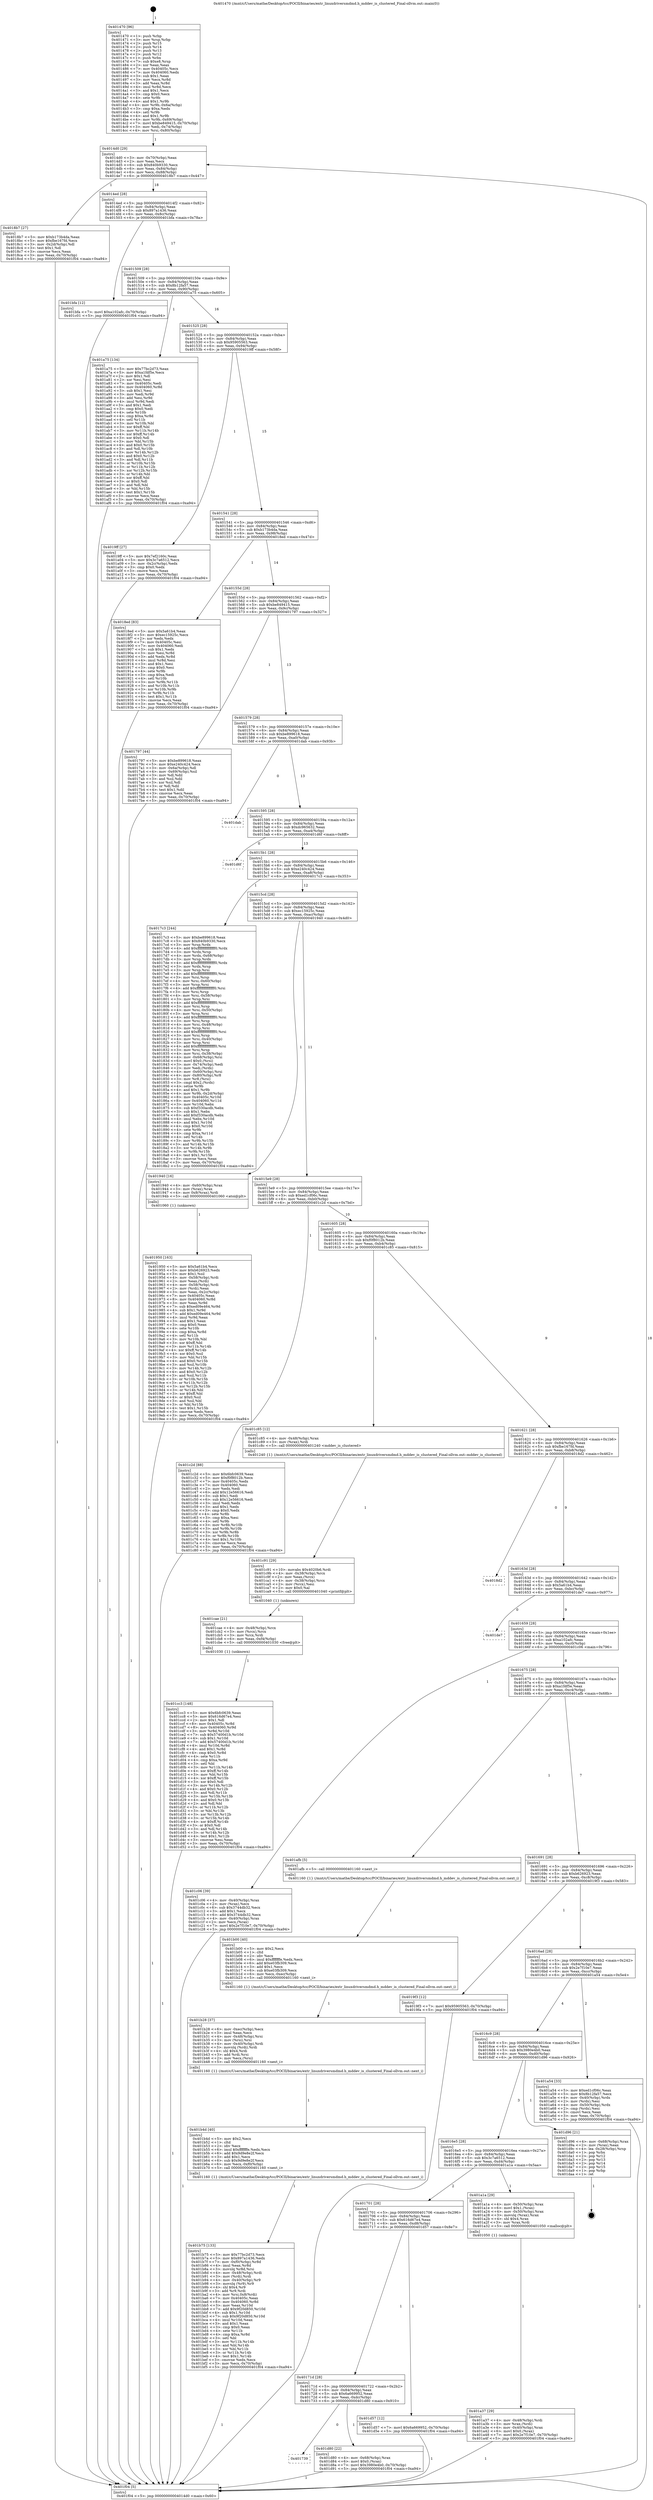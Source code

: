 digraph "0x401470" {
  label = "0x401470 (/mnt/c/Users/mathe/Desktop/tcc/POCII/binaries/extr_linuxdriversmdmd.h_mddev_is_clustered_Final-ollvm.out::main(0))"
  labelloc = "t"
  node[shape=record]

  Entry [label="",width=0.3,height=0.3,shape=circle,fillcolor=black,style=filled]
  "0x4014d0" [label="{
     0x4014d0 [29]\l
     | [instrs]\l
     &nbsp;&nbsp;0x4014d0 \<+3\>: mov -0x70(%rbp),%eax\l
     &nbsp;&nbsp;0x4014d3 \<+2\>: mov %eax,%ecx\l
     &nbsp;&nbsp;0x4014d5 \<+6\>: sub $0x840b9330,%ecx\l
     &nbsp;&nbsp;0x4014db \<+6\>: mov %eax,-0x84(%rbp)\l
     &nbsp;&nbsp;0x4014e1 \<+6\>: mov %ecx,-0x88(%rbp)\l
     &nbsp;&nbsp;0x4014e7 \<+6\>: je 00000000004018b7 \<main+0x447\>\l
  }"]
  "0x4018b7" [label="{
     0x4018b7 [27]\l
     | [instrs]\l
     &nbsp;&nbsp;0x4018b7 \<+5\>: mov $0xb173b4da,%eax\l
     &nbsp;&nbsp;0x4018bc \<+5\>: mov $0xfbe167fd,%ecx\l
     &nbsp;&nbsp;0x4018c1 \<+3\>: mov -0x2d(%rbp),%dl\l
     &nbsp;&nbsp;0x4018c4 \<+3\>: test $0x1,%dl\l
     &nbsp;&nbsp;0x4018c7 \<+3\>: cmovne %ecx,%eax\l
     &nbsp;&nbsp;0x4018ca \<+3\>: mov %eax,-0x70(%rbp)\l
     &nbsp;&nbsp;0x4018cd \<+5\>: jmp 0000000000401f04 \<main+0xa94\>\l
  }"]
  "0x4014ed" [label="{
     0x4014ed [28]\l
     | [instrs]\l
     &nbsp;&nbsp;0x4014ed \<+5\>: jmp 00000000004014f2 \<main+0x82\>\l
     &nbsp;&nbsp;0x4014f2 \<+6\>: mov -0x84(%rbp),%eax\l
     &nbsp;&nbsp;0x4014f8 \<+5\>: sub $0x897a1436,%eax\l
     &nbsp;&nbsp;0x4014fd \<+6\>: mov %eax,-0x8c(%rbp)\l
     &nbsp;&nbsp;0x401503 \<+6\>: je 0000000000401bfa \<main+0x78a\>\l
  }"]
  Exit [label="",width=0.3,height=0.3,shape=circle,fillcolor=black,style=filled,peripheries=2]
  "0x401bfa" [label="{
     0x401bfa [12]\l
     | [instrs]\l
     &nbsp;&nbsp;0x401bfa \<+7\>: movl $0xa102afc,-0x70(%rbp)\l
     &nbsp;&nbsp;0x401c01 \<+5\>: jmp 0000000000401f04 \<main+0xa94\>\l
  }"]
  "0x401509" [label="{
     0x401509 [28]\l
     | [instrs]\l
     &nbsp;&nbsp;0x401509 \<+5\>: jmp 000000000040150e \<main+0x9e\>\l
     &nbsp;&nbsp;0x40150e \<+6\>: mov -0x84(%rbp),%eax\l
     &nbsp;&nbsp;0x401514 \<+5\>: sub $0x8b12fa57,%eax\l
     &nbsp;&nbsp;0x401519 \<+6\>: mov %eax,-0x90(%rbp)\l
     &nbsp;&nbsp;0x40151f \<+6\>: je 0000000000401a75 \<main+0x605\>\l
  }"]
  "0x401739" [label="{
     0x401739\l
  }", style=dashed]
  "0x401a75" [label="{
     0x401a75 [134]\l
     | [instrs]\l
     &nbsp;&nbsp;0x401a75 \<+5\>: mov $0x77bc2d73,%eax\l
     &nbsp;&nbsp;0x401a7a \<+5\>: mov $0xa1fdf5e,%ecx\l
     &nbsp;&nbsp;0x401a7f \<+2\>: mov $0x1,%dl\l
     &nbsp;&nbsp;0x401a81 \<+2\>: xor %esi,%esi\l
     &nbsp;&nbsp;0x401a83 \<+7\>: mov 0x40405c,%edi\l
     &nbsp;&nbsp;0x401a8a \<+8\>: mov 0x404060,%r8d\l
     &nbsp;&nbsp;0x401a92 \<+3\>: sub $0x1,%esi\l
     &nbsp;&nbsp;0x401a95 \<+3\>: mov %edi,%r9d\l
     &nbsp;&nbsp;0x401a98 \<+3\>: add %esi,%r9d\l
     &nbsp;&nbsp;0x401a9b \<+4\>: imul %r9d,%edi\l
     &nbsp;&nbsp;0x401a9f \<+3\>: and $0x1,%edi\l
     &nbsp;&nbsp;0x401aa2 \<+3\>: cmp $0x0,%edi\l
     &nbsp;&nbsp;0x401aa5 \<+4\>: sete %r10b\l
     &nbsp;&nbsp;0x401aa9 \<+4\>: cmp $0xa,%r8d\l
     &nbsp;&nbsp;0x401aad \<+4\>: setl %r11b\l
     &nbsp;&nbsp;0x401ab1 \<+3\>: mov %r10b,%bl\l
     &nbsp;&nbsp;0x401ab4 \<+3\>: xor $0xff,%bl\l
     &nbsp;&nbsp;0x401ab7 \<+3\>: mov %r11b,%r14b\l
     &nbsp;&nbsp;0x401aba \<+4\>: xor $0xff,%r14b\l
     &nbsp;&nbsp;0x401abe \<+3\>: xor $0x0,%dl\l
     &nbsp;&nbsp;0x401ac1 \<+3\>: mov %bl,%r15b\l
     &nbsp;&nbsp;0x401ac4 \<+4\>: and $0x0,%r15b\l
     &nbsp;&nbsp;0x401ac8 \<+3\>: and %dl,%r10b\l
     &nbsp;&nbsp;0x401acb \<+3\>: mov %r14b,%r12b\l
     &nbsp;&nbsp;0x401ace \<+4\>: and $0x0,%r12b\l
     &nbsp;&nbsp;0x401ad2 \<+3\>: and %dl,%r11b\l
     &nbsp;&nbsp;0x401ad5 \<+3\>: or %r10b,%r15b\l
     &nbsp;&nbsp;0x401ad8 \<+3\>: or %r11b,%r12b\l
     &nbsp;&nbsp;0x401adb \<+3\>: xor %r12b,%r15b\l
     &nbsp;&nbsp;0x401ade \<+3\>: or %r14b,%bl\l
     &nbsp;&nbsp;0x401ae1 \<+3\>: xor $0xff,%bl\l
     &nbsp;&nbsp;0x401ae4 \<+3\>: or $0x0,%dl\l
     &nbsp;&nbsp;0x401ae7 \<+2\>: and %dl,%bl\l
     &nbsp;&nbsp;0x401ae9 \<+3\>: or %bl,%r15b\l
     &nbsp;&nbsp;0x401aec \<+4\>: test $0x1,%r15b\l
     &nbsp;&nbsp;0x401af0 \<+3\>: cmovne %ecx,%eax\l
     &nbsp;&nbsp;0x401af3 \<+3\>: mov %eax,-0x70(%rbp)\l
     &nbsp;&nbsp;0x401af6 \<+5\>: jmp 0000000000401f04 \<main+0xa94\>\l
  }"]
  "0x401525" [label="{
     0x401525 [28]\l
     | [instrs]\l
     &nbsp;&nbsp;0x401525 \<+5\>: jmp 000000000040152a \<main+0xba\>\l
     &nbsp;&nbsp;0x40152a \<+6\>: mov -0x84(%rbp),%eax\l
     &nbsp;&nbsp;0x401530 \<+5\>: sub $0x95905563,%eax\l
     &nbsp;&nbsp;0x401535 \<+6\>: mov %eax,-0x94(%rbp)\l
     &nbsp;&nbsp;0x40153b \<+6\>: je 00000000004019ff \<main+0x58f\>\l
  }"]
  "0x401d80" [label="{
     0x401d80 [22]\l
     | [instrs]\l
     &nbsp;&nbsp;0x401d80 \<+4\>: mov -0x68(%rbp),%rax\l
     &nbsp;&nbsp;0x401d84 \<+6\>: movl $0x0,(%rax)\l
     &nbsp;&nbsp;0x401d8a \<+7\>: movl $0x3980e4b0,-0x70(%rbp)\l
     &nbsp;&nbsp;0x401d91 \<+5\>: jmp 0000000000401f04 \<main+0xa94\>\l
  }"]
  "0x4019ff" [label="{
     0x4019ff [27]\l
     | [instrs]\l
     &nbsp;&nbsp;0x4019ff \<+5\>: mov $0x7ef2160c,%eax\l
     &nbsp;&nbsp;0x401a04 \<+5\>: mov $0x3c7a6512,%ecx\l
     &nbsp;&nbsp;0x401a09 \<+3\>: mov -0x2c(%rbp),%edx\l
     &nbsp;&nbsp;0x401a0c \<+3\>: cmp $0x0,%edx\l
     &nbsp;&nbsp;0x401a0f \<+3\>: cmove %ecx,%eax\l
     &nbsp;&nbsp;0x401a12 \<+3\>: mov %eax,-0x70(%rbp)\l
     &nbsp;&nbsp;0x401a15 \<+5\>: jmp 0000000000401f04 \<main+0xa94\>\l
  }"]
  "0x401541" [label="{
     0x401541 [28]\l
     | [instrs]\l
     &nbsp;&nbsp;0x401541 \<+5\>: jmp 0000000000401546 \<main+0xd6\>\l
     &nbsp;&nbsp;0x401546 \<+6\>: mov -0x84(%rbp),%eax\l
     &nbsp;&nbsp;0x40154c \<+5\>: sub $0xb173b4da,%eax\l
     &nbsp;&nbsp;0x401551 \<+6\>: mov %eax,-0x98(%rbp)\l
     &nbsp;&nbsp;0x401557 \<+6\>: je 00000000004018ed \<main+0x47d\>\l
  }"]
  "0x40171d" [label="{
     0x40171d [28]\l
     | [instrs]\l
     &nbsp;&nbsp;0x40171d \<+5\>: jmp 0000000000401722 \<main+0x2b2\>\l
     &nbsp;&nbsp;0x401722 \<+6\>: mov -0x84(%rbp),%eax\l
     &nbsp;&nbsp;0x401728 \<+5\>: sub $0x6a669952,%eax\l
     &nbsp;&nbsp;0x40172d \<+6\>: mov %eax,-0xdc(%rbp)\l
     &nbsp;&nbsp;0x401733 \<+6\>: je 0000000000401d80 \<main+0x910\>\l
  }"]
  "0x4018ed" [label="{
     0x4018ed [83]\l
     | [instrs]\l
     &nbsp;&nbsp;0x4018ed \<+5\>: mov $0x5a61b4,%eax\l
     &nbsp;&nbsp;0x4018f2 \<+5\>: mov $0xec15925c,%ecx\l
     &nbsp;&nbsp;0x4018f7 \<+2\>: xor %edx,%edx\l
     &nbsp;&nbsp;0x4018f9 \<+7\>: mov 0x40405c,%esi\l
     &nbsp;&nbsp;0x401900 \<+7\>: mov 0x404060,%edi\l
     &nbsp;&nbsp;0x401907 \<+3\>: sub $0x1,%edx\l
     &nbsp;&nbsp;0x40190a \<+3\>: mov %esi,%r8d\l
     &nbsp;&nbsp;0x40190d \<+3\>: add %edx,%r8d\l
     &nbsp;&nbsp;0x401910 \<+4\>: imul %r8d,%esi\l
     &nbsp;&nbsp;0x401914 \<+3\>: and $0x1,%esi\l
     &nbsp;&nbsp;0x401917 \<+3\>: cmp $0x0,%esi\l
     &nbsp;&nbsp;0x40191a \<+4\>: sete %r9b\l
     &nbsp;&nbsp;0x40191e \<+3\>: cmp $0xa,%edi\l
     &nbsp;&nbsp;0x401921 \<+4\>: setl %r10b\l
     &nbsp;&nbsp;0x401925 \<+3\>: mov %r9b,%r11b\l
     &nbsp;&nbsp;0x401928 \<+3\>: and %r10b,%r11b\l
     &nbsp;&nbsp;0x40192b \<+3\>: xor %r10b,%r9b\l
     &nbsp;&nbsp;0x40192e \<+3\>: or %r9b,%r11b\l
     &nbsp;&nbsp;0x401931 \<+4\>: test $0x1,%r11b\l
     &nbsp;&nbsp;0x401935 \<+3\>: cmovne %ecx,%eax\l
     &nbsp;&nbsp;0x401938 \<+3\>: mov %eax,-0x70(%rbp)\l
     &nbsp;&nbsp;0x40193b \<+5\>: jmp 0000000000401f04 \<main+0xa94\>\l
  }"]
  "0x40155d" [label="{
     0x40155d [28]\l
     | [instrs]\l
     &nbsp;&nbsp;0x40155d \<+5\>: jmp 0000000000401562 \<main+0xf2\>\l
     &nbsp;&nbsp;0x401562 \<+6\>: mov -0x84(%rbp),%eax\l
     &nbsp;&nbsp;0x401568 \<+5\>: sub $0xbe849415,%eax\l
     &nbsp;&nbsp;0x40156d \<+6\>: mov %eax,-0x9c(%rbp)\l
     &nbsp;&nbsp;0x401573 \<+6\>: je 0000000000401797 \<main+0x327\>\l
  }"]
  "0x401d57" [label="{
     0x401d57 [12]\l
     | [instrs]\l
     &nbsp;&nbsp;0x401d57 \<+7\>: movl $0x6a669952,-0x70(%rbp)\l
     &nbsp;&nbsp;0x401d5e \<+5\>: jmp 0000000000401f04 \<main+0xa94\>\l
  }"]
  "0x401797" [label="{
     0x401797 [44]\l
     | [instrs]\l
     &nbsp;&nbsp;0x401797 \<+5\>: mov $0xbe899618,%eax\l
     &nbsp;&nbsp;0x40179c \<+5\>: mov $0xe240c424,%ecx\l
     &nbsp;&nbsp;0x4017a1 \<+3\>: mov -0x6a(%rbp),%dl\l
     &nbsp;&nbsp;0x4017a4 \<+4\>: mov -0x69(%rbp),%sil\l
     &nbsp;&nbsp;0x4017a8 \<+3\>: mov %dl,%dil\l
     &nbsp;&nbsp;0x4017ab \<+3\>: and %sil,%dil\l
     &nbsp;&nbsp;0x4017ae \<+3\>: xor %sil,%dl\l
     &nbsp;&nbsp;0x4017b1 \<+3\>: or %dl,%dil\l
     &nbsp;&nbsp;0x4017b4 \<+4\>: test $0x1,%dil\l
     &nbsp;&nbsp;0x4017b8 \<+3\>: cmovne %ecx,%eax\l
     &nbsp;&nbsp;0x4017bb \<+3\>: mov %eax,-0x70(%rbp)\l
     &nbsp;&nbsp;0x4017be \<+5\>: jmp 0000000000401f04 \<main+0xa94\>\l
  }"]
  "0x401579" [label="{
     0x401579 [28]\l
     | [instrs]\l
     &nbsp;&nbsp;0x401579 \<+5\>: jmp 000000000040157e \<main+0x10e\>\l
     &nbsp;&nbsp;0x40157e \<+6\>: mov -0x84(%rbp),%eax\l
     &nbsp;&nbsp;0x401584 \<+5\>: sub $0xbe899618,%eax\l
     &nbsp;&nbsp;0x401589 \<+6\>: mov %eax,-0xa0(%rbp)\l
     &nbsp;&nbsp;0x40158f \<+6\>: je 0000000000401dab \<main+0x93b\>\l
  }"]
  "0x401f04" [label="{
     0x401f04 [5]\l
     | [instrs]\l
     &nbsp;&nbsp;0x401f04 \<+5\>: jmp 00000000004014d0 \<main+0x60\>\l
  }"]
  "0x401470" [label="{
     0x401470 [96]\l
     | [instrs]\l
     &nbsp;&nbsp;0x401470 \<+1\>: push %rbp\l
     &nbsp;&nbsp;0x401471 \<+3\>: mov %rsp,%rbp\l
     &nbsp;&nbsp;0x401474 \<+2\>: push %r15\l
     &nbsp;&nbsp;0x401476 \<+2\>: push %r14\l
     &nbsp;&nbsp;0x401478 \<+2\>: push %r13\l
     &nbsp;&nbsp;0x40147a \<+2\>: push %r12\l
     &nbsp;&nbsp;0x40147c \<+1\>: push %rbx\l
     &nbsp;&nbsp;0x40147d \<+7\>: sub $0xe8,%rsp\l
     &nbsp;&nbsp;0x401484 \<+2\>: xor %eax,%eax\l
     &nbsp;&nbsp;0x401486 \<+7\>: mov 0x40405c,%ecx\l
     &nbsp;&nbsp;0x40148d \<+7\>: mov 0x404060,%edx\l
     &nbsp;&nbsp;0x401494 \<+3\>: sub $0x1,%eax\l
     &nbsp;&nbsp;0x401497 \<+3\>: mov %ecx,%r8d\l
     &nbsp;&nbsp;0x40149a \<+3\>: add %eax,%r8d\l
     &nbsp;&nbsp;0x40149d \<+4\>: imul %r8d,%ecx\l
     &nbsp;&nbsp;0x4014a1 \<+3\>: and $0x1,%ecx\l
     &nbsp;&nbsp;0x4014a4 \<+3\>: cmp $0x0,%ecx\l
     &nbsp;&nbsp;0x4014a7 \<+4\>: sete %r9b\l
     &nbsp;&nbsp;0x4014ab \<+4\>: and $0x1,%r9b\l
     &nbsp;&nbsp;0x4014af \<+4\>: mov %r9b,-0x6a(%rbp)\l
     &nbsp;&nbsp;0x4014b3 \<+3\>: cmp $0xa,%edx\l
     &nbsp;&nbsp;0x4014b6 \<+4\>: setl %r9b\l
     &nbsp;&nbsp;0x4014ba \<+4\>: and $0x1,%r9b\l
     &nbsp;&nbsp;0x4014be \<+4\>: mov %r9b,-0x69(%rbp)\l
     &nbsp;&nbsp;0x4014c2 \<+7\>: movl $0xbe849415,-0x70(%rbp)\l
     &nbsp;&nbsp;0x4014c9 \<+3\>: mov %edi,-0x74(%rbp)\l
     &nbsp;&nbsp;0x4014cc \<+4\>: mov %rsi,-0x80(%rbp)\l
  }"]
  "0x401cc3" [label="{
     0x401cc3 [148]\l
     | [instrs]\l
     &nbsp;&nbsp;0x401cc3 \<+5\>: mov $0x6bfc0639,%eax\l
     &nbsp;&nbsp;0x401cc8 \<+5\>: mov $0x616d67e4,%esi\l
     &nbsp;&nbsp;0x401ccd \<+2\>: mov $0x1,%dl\l
     &nbsp;&nbsp;0x401ccf \<+8\>: mov 0x40405c,%r8d\l
     &nbsp;&nbsp;0x401cd7 \<+8\>: mov 0x404060,%r9d\l
     &nbsp;&nbsp;0x401cdf \<+3\>: mov %r8d,%r10d\l
     &nbsp;&nbsp;0x401ce2 \<+7\>: sub $0x57400d1b,%r10d\l
     &nbsp;&nbsp;0x401ce9 \<+4\>: sub $0x1,%r10d\l
     &nbsp;&nbsp;0x401ced \<+7\>: add $0x57400d1b,%r10d\l
     &nbsp;&nbsp;0x401cf4 \<+4\>: imul %r10d,%r8d\l
     &nbsp;&nbsp;0x401cf8 \<+4\>: and $0x1,%r8d\l
     &nbsp;&nbsp;0x401cfc \<+4\>: cmp $0x0,%r8d\l
     &nbsp;&nbsp;0x401d00 \<+4\>: sete %r11b\l
     &nbsp;&nbsp;0x401d04 \<+4\>: cmp $0xa,%r9d\l
     &nbsp;&nbsp;0x401d08 \<+3\>: setl %bl\l
     &nbsp;&nbsp;0x401d0b \<+3\>: mov %r11b,%r14b\l
     &nbsp;&nbsp;0x401d0e \<+4\>: xor $0xff,%r14b\l
     &nbsp;&nbsp;0x401d12 \<+3\>: mov %bl,%r15b\l
     &nbsp;&nbsp;0x401d15 \<+4\>: xor $0xff,%r15b\l
     &nbsp;&nbsp;0x401d19 \<+3\>: xor $0x0,%dl\l
     &nbsp;&nbsp;0x401d1c \<+3\>: mov %r14b,%r12b\l
     &nbsp;&nbsp;0x401d1f \<+4\>: and $0x0,%r12b\l
     &nbsp;&nbsp;0x401d23 \<+3\>: and %dl,%r11b\l
     &nbsp;&nbsp;0x401d26 \<+3\>: mov %r15b,%r13b\l
     &nbsp;&nbsp;0x401d29 \<+4\>: and $0x0,%r13b\l
     &nbsp;&nbsp;0x401d2d \<+2\>: and %dl,%bl\l
     &nbsp;&nbsp;0x401d2f \<+3\>: or %r11b,%r12b\l
     &nbsp;&nbsp;0x401d32 \<+3\>: or %bl,%r13b\l
     &nbsp;&nbsp;0x401d35 \<+3\>: xor %r13b,%r12b\l
     &nbsp;&nbsp;0x401d38 \<+3\>: or %r15b,%r14b\l
     &nbsp;&nbsp;0x401d3b \<+4\>: xor $0xff,%r14b\l
     &nbsp;&nbsp;0x401d3f \<+3\>: or $0x0,%dl\l
     &nbsp;&nbsp;0x401d42 \<+3\>: and %dl,%r14b\l
     &nbsp;&nbsp;0x401d45 \<+3\>: or %r14b,%r12b\l
     &nbsp;&nbsp;0x401d48 \<+4\>: test $0x1,%r12b\l
     &nbsp;&nbsp;0x401d4c \<+3\>: cmovne %esi,%eax\l
     &nbsp;&nbsp;0x401d4f \<+3\>: mov %eax,-0x70(%rbp)\l
     &nbsp;&nbsp;0x401d52 \<+5\>: jmp 0000000000401f04 \<main+0xa94\>\l
  }"]
  "0x401dab" [label="{
     0x401dab\l
  }", style=dashed]
  "0x401595" [label="{
     0x401595 [28]\l
     | [instrs]\l
     &nbsp;&nbsp;0x401595 \<+5\>: jmp 000000000040159a \<main+0x12a\>\l
     &nbsp;&nbsp;0x40159a \<+6\>: mov -0x84(%rbp),%eax\l
     &nbsp;&nbsp;0x4015a0 \<+5\>: sub $0xdc965632,%eax\l
     &nbsp;&nbsp;0x4015a5 \<+6\>: mov %eax,-0xa4(%rbp)\l
     &nbsp;&nbsp;0x4015ab \<+6\>: je 0000000000401d6f \<main+0x8ff\>\l
  }"]
  "0x401cae" [label="{
     0x401cae [21]\l
     | [instrs]\l
     &nbsp;&nbsp;0x401cae \<+4\>: mov -0x48(%rbp),%rcx\l
     &nbsp;&nbsp;0x401cb2 \<+3\>: mov (%rcx),%rcx\l
     &nbsp;&nbsp;0x401cb5 \<+3\>: mov %rcx,%rdi\l
     &nbsp;&nbsp;0x401cb8 \<+6\>: mov %eax,-0xf4(%rbp)\l
     &nbsp;&nbsp;0x401cbe \<+5\>: call 0000000000401030 \<free@plt\>\l
     | [calls]\l
     &nbsp;&nbsp;0x401030 \{1\} (unknown)\l
  }"]
  "0x401d6f" [label="{
     0x401d6f\l
  }", style=dashed]
  "0x4015b1" [label="{
     0x4015b1 [28]\l
     | [instrs]\l
     &nbsp;&nbsp;0x4015b1 \<+5\>: jmp 00000000004015b6 \<main+0x146\>\l
     &nbsp;&nbsp;0x4015b6 \<+6\>: mov -0x84(%rbp),%eax\l
     &nbsp;&nbsp;0x4015bc \<+5\>: sub $0xe240c424,%eax\l
     &nbsp;&nbsp;0x4015c1 \<+6\>: mov %eax,-0xa8(%rbp)\l
     &nbsp;&nbsp;0x4015c7 \<+6\>: je 00000000004017c3 \<main+0x353\>\l
  }"]
  "0x401c91" [label="{
     0x401c91 [29]\l
     | [instrs]\l
     &nbsp;&nbsp;0x401c91 \<+10\>: movabs $0x4020b6,%rdi\l
     &nbsp;&nbsp;0x401c9b \<+4\>: mov -0x38(%rbp),%rcx\l
     &nbsp;&nbsp;0x401c9f \<+2\>: mov %eax,(%rcx)\l
     &nbsp;&nbsp;0x401ca1 \<+4\>: mov -0x38(%rbp),%rcx\l
     &nbsp;&nbsp;0x401ca5 \<+2\>: mov (%rcx),%esi\l
     &nbsp;&nbsp;0x401ca7 \<+2\>: mov $0x0,%al\l
     &nbsp;&nbsp;0x401ca9 \<+5\>: call 0000000000401040 \<printf@plt\>\l
     | [calls]\l
     &nbsp;&nbsp;0x401040 \{1\} (unknown)\l
  }"]
  "0x4017c3" [label="{
     0x4017c3 [244]\l
     | [instrs]\l
     &nbsp;&nbsp;0x4017c3 \<+5\>: mov $0xbe899618,%eax\l
     &nbsp;&nbsp;0x4017c8 \<+5\>: mov $0x840b9330,%ecx\l
     &nbsp;&nbsp;0x4017cd \<+3\>: mov %rsp,%rdx\l
     &nbsp;&nbsp;0x4017d0 \<+4\>: add $0xfffffffffffffff0,%rdx\l
     &nbsp;&nbsp;0x4017d4 \<+3\>: mov %rdx,%rsp\l
     &nbsp;&nbsp;0x4017d7 \<+4\>: mov %rdx,-0x68(%rbp)\l
     &nbsp;&nbsp;0x4017db \<+3\>: mov %rsp,%rdx\l
     &nbsp;&nbsp;0x4017de \<+4\>: add $0xfffffffffffffff0,%rdx\l
     &nbsp;&nbsp;0x4017e2 \<+3\>: mov %rdx,%rsp\l
     &nbsp;&nbsp;0x4017e5 \<+3\>: mov %rsp,%rsi\l
     &nbsp;&nbsp;0x4017e8 \<+4\>: add $0xfffffffffffffff0,%rsi\l
     &nbsp;&nbsp;0x4017ec \<+3\>: mov %rsi,%rsp\l
     &nbsp;&nbsp;0x4017ef \<+4\>: mov %rsi,-0x60(%rbp)\l
     &nbsp;&nbsp;0x4017f3 \<+3\>: mov %rsp,%rsi\l
     &nbsp;&nbsp;0x4017f6 \<+4\>: add $0xfffffffffffffff0,%rsi\l
     &nbsp;&nbsp;0x4017fa \<+3\>: mov %rsi,%rsp\l
     &nbsp;&nbsp;0x4017fd \<+4\>: mov %rsi,-0x58(%rbp)\l
     &nbsp;&nbsp;0x401801 \<+3\>: mov %rsp,%rsi\l
     &nbsp;&nbsp;0x401804 \<+4\>: add $0xfffffffffffffff0,%rsi\l
     &nbsp;&nbsp;0x401808 \<+3\>: mov %rsi,%rsp\l
     &nbsp;&nbsp;0x40180b \<+4\>: mov %rsi,-0x50(%rbp)\l
     &nbsp;&nbsp;0x40180f \<+3\>: mov %rsp,%rsi\l
     &nbsp;&nbsp;0x401812 \<+4\>: add $0xfffffffffffffff0,%rsi\l
     &nbsp;&nbsp;0x401816 \<+3\>: mov %rsi,%rsp\l
     &nbsp;&nbsp;0x401819 \<+4\>: mov %rsi,-0x48(%rbp)\l
     &nbsp;&nbsp;0x40181d \<+3\>: mov %rsp,%rsi\l
     &nbsp;&nbsp;0x401820 \<+4\>: add $0xfffffffffffffff0,%rsi\l
     &nbsp;&nbsp;0x401824 \<+3\>: mov %rsi,%rsp\l
     &nbsp;&nbsp;0x401827 \<+4\>: mov %rsi,-0x40(%rbp)\l
     &nbsp;&nbsp;0x40182b \<+3\>: mov %rsp,%rsi\l
     &nbsp;&nbsp;0x40182e \<+4\>: add $0xfffffffffffffff0,%rsi\l
     &nbsp;&nbsp;0x401832 \<+3\>: mov %rsi,%rsp\l
     &nbsp;&nbsp;0x401835 \<+4\>: mov %rsi,-0x38(%rbp)\l
     &nbsp;&nbsp;0x401839 \<+4\>: mov -0x68(%rbp),%rsi\l
     &nbsp;&nbsp;0x40183d \<+6\>: movl $0x0,(%rsi)\l
     &nbsp;&nbsp;0x401843 \<+3\>: mov -0x74(%rbp),%edi\l
     &nbsp;&nbsp;0x401846 \<+2\>: mov %edi,(%rdx)\l
     &nbsp;&nbsp;0x401848 \<+4\>: mov -0x60(%rbp),%rsi\l
     &nbsp;&nbsp;0x40184c \<+4\>: mov -0x80(%rbp),%r8\l
     &nbsp;&nbsp;0x401850 \<+3\>: mov %r8,(%rsi)\l
     &nbsp;&nbsp;0x401853 \<+3\>: cmpl $0x2,(%rdx)\l
     &nbsp;&nbsp;0x401856 \<+4\>: setne %r9b\l
     &nbsp;&nbsp;0x40185a \<+4\>: and $0x1,%r9b\l
     &nbsp;&nbsp;0x40185e \<+4\>: mov %r9b,-0x2d(%rbp)\l
     &nbsp;&nbsp;0x401862 \<+8\>: mov 0x40405c,%r10d\l
     &nbsp;&nbsp;0x40186a \<+8\>: mov 0x404060,%r11d\l
     &nbsp;&nbsp;0x401872 \<+3\>: mov %r10d,%ebx\l
     &nbsp;&nbsp;0x401875 \<+6\>: sub $0xf330acdb,%ebx\l
     &nbsp;&nbsp;0x40187b \<+3\>: sub $0x1,%ebx\l
     &nbsp;&nbsp;0x40187e \<+6\>: add $0xf330acdb,%ebx\l
     &nbsp;&nbsp;0x401884 \<+4\>: imul %ebx,%r10d\l
     &nbsp;&nbsp;0x401888 \<+4\>: and $0x1,%r10d\l
     &nbsp;&nbsp;0x40188c \<+4\>: cmp $0x0,%r10d\l
     &nbsp;&nbsp;0x401890 \<+4\>: sete %r9b\l
     &nbsp;&nbsp;0x401894 \<+4\>: cmp $0xa,%r11d\l
     &nbsp;&nbsp;0x401898 \<+4\>: setl %r14b\l
     &nbsp;&nbsp;0x40189c \<+3\>: mov %r9b,%r15b\l
     &nbsp;&nbsp;0x40189f \<+3\>: and %r14b,%r15b\l
     &nbsp;&nbsp;0x4018a2 \<+3\>: xor %r14b,%r9b\l
     &nbsp;&nbsp;0x4018a5 \<+3\>: or %r9b,%r15b\l
     &nbsp;&nbsp;0x4018a8 \<+4\>: test $0x1,%r15b\l
     &nbsp;&nbsp;0x4018ac \<+3\>: cmovne %ecx,%eax\l
     &nbsp;&nbsp;0x4018af \<+3\>: mov %eax,-0x70(%rbp)\l
     &nbsp;&nbsp;0x4018b2 \<+5\>: jmp 0000000000401f04 \<main+0xa94\>\l
  }"]
  "0x4015cd" [label="{
     0x4015cd [28]\l
     | [instrs]\l
     &nbsp;&nbsp;0x4015cd \<+5\>: jmp 00000000004015d2 \<main+0x162\>\l
     &nbsp;&nbsp;0x4015d2 \<+6\>: mov -0x84(%rbp),%eax\l
     &nbsp;&nbsp;0x4015d8 \<+5\>: sub $0xec15925c,%eax\l
     &nbsp;&nbsp;0x4015dd \<+6\>: mov %eax,-0xac(%rbp)\l
     &nbsp;&nbsp;0x4015e3 \<+6\>: je 0000000000401940 \<main+0x4d0\>\l
  }"]
  "0x401b75" [label="{
     0x401b75 [133]\l
     | [instrs]\l
     &nbsp;&nbsp;0x401b75 \<+5\>: mov $0x77bc2d73,%ecx\l
     &nbsp;&nbsp;0x401b7a \<+5\>: mov $0x897a1436,%edx\l
     &nbsp;&nbsp;0x401b7f \<+7\>: mov -0xf0(%rbp),%r8d\l
     &nbsp;&nbsp;0x401b86 \<+4\>: imul %eax,%r8d\l
     &nbsp;&nbsp;0x401b8a \<+3\>: movslq %r8d,%rsi\l
     &nbsp;&nbsp;0x401b8d \<+4\>: mov -0x48(%rbp),%rdi\l
     &nbsp;&nbsp;0x401b91 \<+3\>: mov (%rdi),%rdi\l
     &nbsp;&nbsp;0x401b94 \<+4\>: mov -0x40(%rbp),%r9\l
     &nbsp;&nbsp;0x401b98 \<+3\>: movslq (%r9),%r9\l
     &nbsp;&nbsp;0x401b9b \<+4\>: shl $0x4,%r9\l
     &nbsp;&nbsp;0x401b9f \<+3\>: add %r9,%rdi\l
     &nbsp;&nbsp;0x401ba2 \<+4\>: mov %rsi,0x8(%rdi)\l
     &nbsp;&nbsp;0x401ba6 \<+7\>: mov 0x40405c,%eax\l
     &nbsp;&nbsp;0x401bad \<+8\>: mov 0x404060,%r8d\l
     &nbsp;&nbsp;0x401bb5 \<+3\>: mov %eax,%r10d\l
     &nbsp;&nbsp;0x401bb8 \<+7\>: add $0x9f20d850,%r10d\l
     &nbsp;&nbsp;0x401bbf \<+4\>: sub $0x1,%r10d\l
     &nbsp;&nbsp;0x401bc3 \<+7\>: sub $0x9f20d850,%r10d\l
     &nbsp;&nbsp;0x401bca \<+4\>: imul %r10d,%eax\l
     &nbsp;&nbsp;0x401bce \<+3\>: and $0x1,%eax\l
     &nbsp;&nbsp;0x401bd1 \<+3\>: cmp $0x0,%eax\l
     &nbsp;&nbsp;0x401bd4 \<+4\>: sete %r11b\l
     &nbsp;&nbsp;0x401bd8 \<+4\>: cmp $0xa,%r8d\l
     &nbsp;&nbsp;0x401bdc \<+3\>: setl %bl\l
     &nbsp;&nbsp;0x401bdf \<+3\>: mov %r11b,%r14b\l
     &nbsp;&nbsp;0x401be2 \<+3\>: and %bl,%r14b\l
     &nbsp;&nbsp;0x401be5 \<+3\>: xor %bl,%r11b\l
     &nbsp;&nbsp;0x401be8 \<+3\>: or %r11b,%r14b\l
     &nbsp;&nbsp;0x401beb \<+4\>: test $0x1,%r14b\l
     &nbsp;&nbsp;0x401bef \<+3\>: cmovne %edx,%ecx\l
     &nbsp;&nbsp;0x401bf2 \<+3\>: mov %ecx,-0x70(%rbp)\l
     &nbsp;&nbsp;0x401bf5 \<+5\>: jmp 0000000000401f04 \<main+0xa94\>\l
  }"]
  "0x401b4d" [label="{
     0x401b4d [40]\l
     | [instrs]\l
     &nbsp;&nbsp;0x401b4d \<+5\>: mov $0x2,%ecx\l
     &nbsp;&nbsp;0x401b52 \<+1\>: cltd\l
     &nbsp;&nbsp;0x401b53 \<+2\>: idiv %ecx\l
     &nbsp;&nbsp;0x401b55 \<+6\>: imul $0xfffffffe,%edx,%ecx\l
     &nbsp;&nbsp;0x401b5b \<+6\>: add $0x9d9e8e2f,%ecx\l
     &nbsp;&nbsp;0x401b61 \<+3\>: add $0x1,%ecx\l
     &nbsp;&nbsp;0x401b64 \<+6\>: sub $0x9d9e8e2f,%ecx\l
     &nbsp;&nbsp;0x401b6a \<+6\>: mov %ecx,-0xf0(%rbp)\l
     &nbsp;&nbsp;0x401b70 \<+5\>: call 0000000000401160 \<next_i\>\l
     | [calls]\l
     &nbsp;&nbsp;0x401160 \{1\} (/mnt/c/Users/mathe/Desktop/tcc/POCII/binaries/extr_linuxdriversmdmd.h_mddev_is_clustered_Final-ollvm.out::next_i)\l
  }"]
  "0x401940" [label="{
     0x401940 [16]\l
     | [instrs]\l
     &nbsp;&nbsp;0x401940 \<+4\>: mov -0x60(%rbp),%rax\l
     &nbsp;&nbsp;0x401944 \<+3\>: mov (%rax),%rax\l
     &nbsp;&nbsp;0x401947 \<+4\>: mov 0x8(%rax),%rdi\l
     &nbsp;&nbsp;0x40194b \<+5\>: call 0000000000401060 \<atoi@plt\>\l
     | [calls]\l
     &nbsp;&nbsp;0x401060 \{1\} (unknown)\l
  }"]
  "0x4015e9" [label="{
     0x4015e9 [28]\l
     | [instrs]\l
     &nbsp;&nbsp;0x4015e9 \<+5\>: jmp 00000000004015ee \<main+0x17e\>\l
     &nbsp;&nbsp;0x4015ee \<+6\>: mov -0x84(%rbp),%eax\l
     &nbsp;&nbsp;0x4015f4 \<+5\>: sub $0xed1cf06c,%eax\l
     &nbsp;&nbsp;0x4015f9 \<+6\>: mov %eax,-0xb0(%rbp)\l
     &nbsp;&nbsp;0x4015ff \<+6\>: je 0000000000401c2d \<main+0x7bd\>\l
  }"]
  "0x401950" [label="{
     0x401950 [163]\l
     | [instrs]\l
     &nbsp;&nbsp;0x401950 \<+5\>: mov $0x5a61b4,%ecx\l
     &nbsp;&nbsp;0x401955 \<+5\>: mov $0xb626923,%edx\l
     &nbsp;&nbsp;0x40195a \<+3\>: mov $0x1,%sil\l
     &nbsp;&nbsp;0x40195d \<+4\>: mov -0x58(%rbp),%rdi\l
     &nbsp;&nbsp;0x401961 \<+2\>: mov %eax,(%rdi)\l
     &nbsp;&nbsp;0x401963 \<+4\>: mov -0x58(%rbp),%rdi\l
     &nbsp;&nbsp;0x401967 \<+2\>: mov (%rdi),%eax\l
     &nbsp;&nbsp;0x401969 \<+3\>: mov %eax,-0x2c(%rbp)\l
     &nbsp;&nbsp;0x40196c \<+7\>: mov 0x40405c,%eax\l
     &nbsp;&nbsp;0x401973 \<+8\>: mov 0x404060,%r8d\l
     &nbsp;&nbsp;0x40197b \<+3\>: mov %eax,%r9d\l
     &nbsp;&nbsp;0x40197e \<+7\>: sub $0xed09e464,%r9d\l
     &nbsp;&nbsp;0x401985 \<+4\>: sub $0x1,%r9d\l
     &nbsp;&nbsp;0x401989 \<+7\>: add $0xed09e464,%r9d\l
     &nbsp;&nbsp;0x401990 \<+4\>: imul %r9d,%eax\l
     &nbsp;&nbsp;0x401994 \<+3\>: and $0x1,%eax\l
     &nbsp;&nbsp;0x401997 \<+3\>: cmp $0x0,%eax\l
     &nbsp;&nbsp;0x40199a \<+4\>: sete %r10b\l
     &nbsp;&nbsp;0x40199e \<+4\>: cmp $0xa,%r8d\l
     &nbsp;&nbsp;0x4019a2 \<+4\>: setl %r11b\l
     &nbsp;&nbsp;0x4019a6 \<+3\>: mov %r10b,%bl\l
     &nbsp;&nbsp;0x4019a9 \<+3\>: xor $0xff,%bl\l
     &nbsp;&nbsp;0x4019ac \<+3\>: mov %r11b,%r14b\l
     &nbsp;&nbsp;0x4019af \<+4\>: xor $0xff,%r14b\l
     &nbsp;&nbsp;0x4019b3 \<+4\>: xor $0x0,%sil\l
     &nbsp;&nbsp;0x4019b7 \<+3\>: mov %bl,%r15b\l
     &nbsp;&nbsp;0x4019ba \<+4\>: and $0x0,%r15b\l
     &nbsp;&nbsp;0x4019be \<+3\>: and %sil,%r10b\l
     &nbsp;&nbsp;0x4019c1 \<+3\>: mov %r14b,%r12b\l
     &nbsp;&nbsp;0x4019c4 \<+4\>: and $0x0,%r12b\l
     &nbsp;&nbsp;0x4019c8 \<+3\>: and %sil,%r11b\l
     &nbsp;&nbsp;0x4019cb \<+3\>: or %r10b,%r15b\l
     &nbsp;&nbsp;0x4019ce \<+3\>: or %r11b,%r12b\l
     &nbsp;&nbsp;0x4019d1 \<+3\>: xor %r12b,%r15b\l
     &nbsp;&nbsp;0x4019d4 \<+3\>: or %r14b,%bl\l
     &nbsp;&nbsp;0x4019d7 \<+3\>: xor $0xff,%bl\l
     &nbsp;&nbsp;0x4019da \<+4\>: or $0x0,%sil\l
     &nbsp;&nbsp;0x4019de \<+3\>: and %sil,%bl\l
     &nbsp;&nbsp;0x4019e1 \<+3\>: or %bl,%r15b\l
     &nbsp;&nbsp;0x4019e4 \<+4\>: test $0x1,%r15b\l
     &nbsp;&nbsp;0x4019e8 \<+3\>: cmovne %edx,%ecx\l
     &nbsp;&nbsp;0x4019eb \<+3\>: mov %ecx,-0x70(%rbp)\l
     &nbsp;&nbsp;0x4019ee \<+5\>: jmp 0000000000401f04 \<main+0xa94\>\l
  }"]
  "0x401b28" [label="{
     0x401b28 [37]\l
     | [instrs]\l
     &nbsp;&nbsp;0x401b28 \<+6\>: mov -0xec(%rbp),%ecx\l
     &nbsp;&nbsp;0x401b2e \<+3\>: imul %eax,%ecx\l
     &nbsp;&nbsp;0x401b31 \<+4\>: mov -0x48(%rbp),%rsi\l
     &nbsp;&nbsp;0x401b35 \<+3\>: mov (%rsi),%rsi\l
     &nbsp;&nbsp;0x401b38 \<+4\>: mov -0x40(%rbp),%rdi\l
     &nbsp;&nbsp;0x401b3c \<+3\>: movslq (%rdi),%rdi\l
     &nbsp;&nbsp;0x401b3f \<+4\>: shl $0x4,%rdi\l
     &nbsp;&nbsp;0x401b43 \<+3\>: add %rdi,%rsi\l
     &nbsp;&nbsp;0x401b46 \<+2\>: mov %ecx,(%rsi)\l
     &nbsp;&nbsp;0x401b48 \<+5\>: call 0000000000401160 \<next_i\>\l
     | [calls]\l
     &nbsp;&nbsp;0x401160 \{1\} (/mnt/c/Users/mathe/Desktop/tcc/POCII/binaries/extr_linuxdriversmdmd.h_mddev_is_clustered_Final-ollvm.out::next_i)\l
  }"]
  "0x401c2d" [label="{
     0x401c2d [88]\l
     | [instrs]\l
     &nbsp;&nbsp;0x401c2d \<+5\>: mov $0x6bfc0639,%eax\l
     &nbsp;&nbsp;0x401c32 \<+5\>: mov $0xf0f8012b,%ecx\l
     &nbsp;&nbsp;0x401c37 \<+7\>: mov 0x40405c,%edx\l
     &nbsp;&nbsp;0x401c3e \<+7\>: mov 0x404060,%esi\l
     &nbsp;&nbsp;0x401c45 \<+2\>: mov %edx,%edi\l
     &nbsp;&nbsp;0x401c47 \<+6\>: add $0x12e56616,%edi\l
     &nbsp;&nbsp;0x401c4d \<+3\>: sub $0x1,%edi\l
     &nbsp;&nbsp;0x401c50 \<+6\>: sub $0x12e56616,%edi\l
     &nbsp;&nbsp;0x401c56 \<+3\>: imul %edi,%edx\l
     &nbsp;&nbsp;0x401c59 \<+3\>: and $0x1,%edx\l
     &nbsp;&nbsp;0x401c5c \<+3\>: cmp $0x0,%edx\l
     &nbsp;&nbsp;0x401c5f \<+4\>: sete %r8b\l
     &nbsp;&nbsp;0x401c63 \<+3\>: cmp $0xa,%esi\l
     &nbsp;&nbsp;0x401c66 \<+4\>: setl %r9b\l
     &nbsp;&nbsp;0x401c6a \<+3\>: mov %r8b,%r10b\l
     &nbsp;&nbsp;0x401c6d \<+3\>: and %r9b,%r10b\l
     &nbsp;&nbsp;0x401c70 \<+3\>: xor %r9b,%r8b\l
     &nbsp;&nbsp;0x401c73 \<+3\>: or %r8b,%r10b\l
     &nbsp;&nbsp;0x401c76 \<+4\>: test $0x1,%r10b\l
     &nbsp;&nbsp;0x401c7a \<+3\>: cmovne %ecx,%eax\l
     &nbsp;&nbsp;0x401c7d \<+3\>: mov %eax,-0x70(%rbp)\l
     &nbsp;&nbsp;0x401c80 \<+5\>: jmp 0000000000401f04 \<main+0xa94\>\l
  }"]
  "0x401605" [label="{
     0x401605 [28]\l
     | [instrs]\l
     &nbsp;&nbsp;0x401605 \<+5\>: jmp 000000000040160a \<main+0x19a\>\l
     &nbsp;&nbsp;0x40160a \<+6\>: mov -0x84(%rbp),%eax\l
     &nbsp;&nbsp;0x401610 \<+5\>: sub $0xf0f8012b,%eax\l
     &nbsp;&nbsp;0x401615 \<+6\>: mov %eax,-0xb4(%rbp)\l
     &nbsp;&nbsp;0x40161b \<+6\>: je 0000000000401c85 \<main+0x815\>\l
  }"]
  "0x401b00" [label="{
     0x401b00 [40]\l
     | [instrs]\l
     &nbsp;&nbsp;0x401b00 \<+5\>: mov $0x2,%ecx\l
     &nbsp;&nbsp;0x401b05 \<+1\>: cltd\l
     &nbsp;&nbsp;0x401b06 \<+2\>: idiv %ecx\l
     &nbsp;&nbsp;0x401b08 \<+6\>: imul $0xfffffffe,%edx,%ecx\l
     &nbsp;&nbsp;0x401b0e \<+6\>: add $0xe03fb309,%ecx\l
     &nbsp;&nbsp;0x401b14 \<+3\>: add $0x1,%ecx\l
     &nbsp;&nbsp;0x401b17 \<+6\>: sub $0xe03fb309,%ecx\l
     &nbsp;&nbsp;0x401b1d \<+6\>: mov %ecx,-0xec(%rbp)\l
     &nbsp;&nbsp;0x401b23 \<+5\>: call 0000000000401160 \<next_i\>\l
     | [calls]\l
     &nbsp;&nbsp;0x401160 \{1\} (/mnt/c/Users/mathe/Desktop/tcc/POCII/binaries/extr_linuxdriversmdmd.h_mddev_is_clustered_Final-ollvm.out::next_i)\l
  }"]
  "0x401c85" [label="{
     0x401c85 [12]\l
     | [instrs]\l
     &nbsp;&nbsp;0x401c85 \<+4\>: mov -0x48(%rbp),%rax\l
     &nbsp;&nbsp;0x401c89 \<+3\>: mov (%rax),%rdi\l
     &nbsp;&nbsp;0x401c8c \<+5\>: call 0000000000401240 \<mddev_is_clustered\>\l
     | [calls]\l
     &nbsp;&nbsp;0x401240 \{1\} (/mnt/c/Users/mathe/Desktop/tcc/POCII/binaries/extr_linuxdriversmdmd.h_mddev_is_clustered_Final-ollvm.out::mddev_is_clustered)\l
  }"]
  "0x401621" [label="{
     0x401621 [28]\l
     | [instrs]\l
     &nbsp;&nbsp;0x401621 \<+5\>: jmp 0000000000401626 \<main+0x1b6\>\l
     &nbsp;&nbsp;0x401626 \<+6\>: mov -0x84(%rbp),%eax\l
     &nbsp;&nbsp;0x40162c \<+5\>: sub $0xfbe167fd,%eax\l
     &nbsp;&nbsp;0x401631 \<+6\>: mov %eax,-0xb8(%rbp)\l
     &nbsp;&nbsp;0x401637 \<+6\>: je 00000000004018d2 \<main+0x462\>\l
  }"]
  "0x401a37" [label="{
     0x401a37 [29]\l
     | [instrs]\l
     &nbsp;&nbsp;0x401a37 \<+4\>: mov -0x48(%rbp),%rdi\l
     &nbsp;&nbsp;0x401a3b \<+3\>: mov %rax,(%rdi)\l
     &nbsp;&nbsp;0x401a3e \<+4\>: mov -0x40(%rbp),%rax\l
     &nbsp;&nbsp;0x401a42 \<+6\>: movl $0x0,(%rax)\l
     &nbsp;&nbsp;0x401a48 \<+7\>: movl $0x2e7f10e7,-0x70(%rbp)\l
     &nbsp;&nbsp;0x401a4f \<+5\>: jmp 0000000000401f04 \<main+0xa94\>\l
  }"]
  "0x4018d2" [label="{
     0x4018d2\l
  }", style=dashed]
  "0x40163d" [label="{
     0x40163d [28]\l
     | [instrs]\l
     &nbsp;&nbsp;0x40163d \<+5\>: jmp 0000000000401642 \<main+0x1d2\>\l
     &nbsp;&nbsp;0x401642 \<+6\>: mov -0x84(%rbp),%eax\l
     &nbsp;&nbsp;0x401648 \<+5\>: sub $0x5a61b4,%eax\l
     &nbsp;&nbsp;0x40164d \<+6\>: mov %eax,-0xbc(%rbp)\l
     &nbsp;&nbsp;0x401653 \<+6\>: je 0000000000401de7 \<main+0x977\>\l
  }"]
  "0x401701" [label="{
     0x401701 [28]\l
     | [instrs]\l
     &nbsp;&nbsp;0x401701 \<+5\>: jmp 0000000000401706 \<main+0x296\>\l
     &nbsp;&nbsp;0x401706 \<+6\>: mov -0x84(%rbp),%eax\l
     &nbsp;&nbsp;0x40170c \<+5\>: sub $0x616d67e4,%eax\l
     &nbsp;&nbsp;0x401711 \<+6\>: mov %eax,-0xd8(%rbp)\l
     &nbsp;&nbsp;0x401717 \<+6\>: je 0000000000401d57 \<main+0x8e7\>\l
  }"]
  "0x401de7" [label="{
     0x401de7\l
  }", style=dashed]
  "0x401659" [label="{
     0x401659 [28]\l
     | [instrs]\l
     &nbsp;&nbsp;0x401659 \<+5\>: jmp 000000000040165e \<main+0x1ee\>\l
     &nbsp;&nbsp;0x40165e \<+6\>: mov -0x84(%rbp),%eax\l
     &nbsp;&nbsp;0x401664 \<+5\>: sub $0xa102afc,%eax\l
     &nbsp;&nbsp;0x401669 \<+6\>: mov %eax,-0xc0(%rbp)\l
     &nbsp;&nbsp;0x40166f \<+6\>: je 0000000000401c06 \<main+0x796\>\l
  }"]
  "0x401a1a" [label="{
     0x401a1a [29]\l
     | [instrs]\l
     &nbsp;&nbsp;0x401a1a \<+4\>: mov -0x50(%rbp),%rax\l
     &nbsp;&nbsp;0x401a1e \<+6\>: movl $0x1,(%rax)\l
     &nbsp;&nbsp;0x401a24 \<+4\>: mov -0x50(%rbp),%rax\l
     &nbsp;&nbsp;0x401a28 \<+3\>: movslq (%rax),%rax\l
     &nbsp;&nbsp;0x401a2b \<+4\>: shl $0x4,%rax\l
     &nbsp;&nbsp;0x401a2f \<+3\>: mov %rax,%rdi\l
     &nbsp;&nbsp;0x401a32 \<+5\>: call 0000000000401050 \<malloc@plt\>\l
     | [calls]\l
     &nbsp;&nbsp;0x401050 \{1\} (unknown)\l
  }"]
  "0x401c06" [label="{
     0x401c06 [39]\l
     | [instrs]\l
     &nbsp;&nbsp;0x401c06 \<+4\>: mov -0x40(%rbp),%rax\l
     &nbsp;&nbsp;0x401c0a \<+2\>: mov (%rax),%ecx\l
     &nbsp;&nbsp;0x401c0c \<+6\>: sub $0x3744db32,%ecx\l
     &nbsp;&nbsp;0x401c12 \<+3\>: add $0x1,%ecx\l
     &nbsp;&nbsp;0x401c15 \<+6\>: add $0x3744db32,%ecx\l
     &nbsp;&nbsp;0x401c1b \<+4\>: mov -0x40(%rbp),%rax\l
     &nbsp;&nbsp;0x401c1f \<+2\>: mov %ecx,(%rax)\l
     &nbsp;&nbsp;0x401c21 \<+7\>: movl $0x2e7f10e7,-0x70(%rbp)\l
     &nbsp;&nbsp;0x401c28 \<+5\>: jmp 0000000000401f04 \<main+0xa94\>\l
  }"]
  "0x401675" [label="{
     0x401675 [28]\l
     | [instrs]\l
     &nbsp;&nbsp;0x401675 \<+5\>: jmp 000000000040167a \<main+0x20a\>\l
     &nbsp;&nbsp;0x40167a \<+6\>: mov -0x84(%rbp),%eax\l
     &nbsp;&nbsp;0x401680 \<+5\>: sub $0xa1fdf5e,%eax\l
     &nbsp;&nbsp;0x401685 \<+6\>: mov %eax,-0xc4(%rbp)\l
     &nbsp;&nbsp;0x40168b \<+6\>: je 0000000000401afb \<main+0x68b\>\l
  }"]
  "0x4016e5" [label="{
     0x4016e5 [28]\l
     | [instrs]\l
     &nbsp;&nbsp;0x4016e5 \<+5\>: jmp 00000000004016ea \<main+0x27a\>\l
     &nbsp;&nbsp;0x4016ea \<+6\>: mov -0x84(%rbp),%eax\l
     &nbsp;&nbsp;0x4016f0 \<+5\>: sub $0x3c7a6512,%eax\l
     &nbsp;&nbsp;0x4016f5 \<+6\>: mov %eax,-0xd4(%rbp)\l
     &nbsp;&nbsp;0x4016fb \<+6\>: je 0000000000401a1a \<main+0x5aa\>\l
  }"]
  "0x401afb" [label="{
     0x401afb [5]\l
     | [instrs]\l
     &nbsp;&nbsp;0x401afb \<+5\>: call 0000000000401160 \<next_i\>\l
     | [calls]\l
     &nbsp;&nbsp;0x401160 \{1\} (/mnt/c/Users/mathe/Desktop/tcc/POCII/binaries/extr_linuxdriversmdmd.h_mddev_is_clustered_Final-ollvm.out::next_i)\l
  }"]
  "0x401691" [label="{
     0x401691 [28]\l
     | [instrs]\l
     &nbsp;&nbsp;0x401691 \<+5\>: jmp 0000000000401696 \<main+0x226\>\l
     &nbsp;&nbsp;0x401696 \<+6\>: mov -0x84(%rbp),%eax\l
     &nbsp;&nbsp;0x40169c \<+5\>: sub $0xb626923,%eax\l
     &nbsp;&nbsp;0x4016a1 \<+6\>: mov %eax,-0xc8(%rbp)\l
     &nbsp;&nbsp;0x4016a7 \<+6\>: je 00000000004019f3 \<main+0x583\>\l
  }"]
  "0x401d96" [label="{
     0x401d96 [21]\l
     | [instrs]\l
     &nbsp;&nbsp;0x401d96 \<+4\>: mov -0x68(%rbp),%rax\l
     &nbsp;&nbsp;0x401d9a \<+2\>: mov (%rax),%eax\l
     &nbsp;&nbsp;0x401d9c \<+4\>: lea -0x28(%rbp),%rsp\l
     &nbsp;&nbsp;0x401da0 \<+1\>: pop %rbx\l
     &nbsp;&nbsp;0x401da1 \<+2\>: pop %r12\l
     &nbsp;&nbsp;0x401da3 \<+2\>: pop %r13\l
     &nbsp;&nbsp;0x401da5 \<+2\>: pop %r14\l
     &nbsp;&nbsp;0x401da7 \<+2\>: pop %r15\l
     &nbsp;&nbsp;0x401da9 \<+1\>: pop %rbp\l
     &nbsp;&nbsp;0x401daa \<+1\>: ret\l
  }"]
  "0x4019f3" [label="{
     0x4019f3 [12]\l
     | [instrs]\l
     &nbsp;&nbsp;0x4019f3 \<+7\>: movl $0x95905563,-0x70(%rbp)\l
     &nbsp;&nbsp;0x4019fa \<+5\>: jmp 0000000000401f04 \<main+0xa94\>\l
  }"]
  "0x4016ad" [label="{
     0x4016ad [28]\l
     | [instrs]\l
     &nbsp;&nbsp;0x4016ad \<+5\>: jmp 00000000004016b2 \<main+0x242\>\l
     &nbsp;&nbsp;0x4016b2 \<+6\>: mov -0x84(%rbp),%eax\l
     &nbsp;&nbsp;0x4016b8 \<+5\>: sub $0x2e7f10e7,%eax\l
     &nbsp;&nbsp;0x4016bd \<+6\>: mov %eax,-0xcc(%rbp)\l
     &nbsp;&nbsp;0x4016c3 \<+6\>: je 0000000000401a54 \<main+0x5e4\>\l
  }"]
  "0x4016c9" [label="{
     0x4016c9 [28]\l
     | [instrs]\l
     &nbsp;&nbsp;0x4016c9 \<+5\>: jmp 00000000004016ce \<main+0x25e\>\l
     &nbsp;&nbsp;0x4016ce \<+6\>: mov -0x84(%rbp),%eax\l
     &nbsp;&nbsp;0x4016d4 \<+5\>: sub $0x3980e4b0,%eax\l
     &nbsp;&nbsp;0x4016d9 \<+6\>: mov %eax,-0xd0(%rbp)\l
     &nbsp;&nbsp;0x4016df \<+6\>: je 0000000000401d96 \<main+0x926\>\l
  }"]
  "0x401a54" [label="{
     0x401a54 [33]\l
     | [instrs]\l
     &nbsp;&nbsp;0x401a54 \<+5\>: mov $0xed1cf06c,%eax\l
     &nbsp;&nbsp;0x401a59 \<+5\>: mov $0x8b12fa57,%ecx\l
     &nbsp;&nbsp;0x401a5e \<+4\>: mov -0x40(%rbp),%rdx\l
     &nbsp;&nbsp;0x401a62 \<+2\>: mov (%rdx),%esi\l
     &nbsp;&nbsp;0x401a64 \<+4\>: mov -0x50(%rbp),%rdx\l
     &nbsp;&nbsp;0x401a68 \<+2\>: cmp (%rdx),%esi\l
     &nbsp;&nbsp;0x401a6a \<+3\>: cmovl %ecx,%eax\l
     &nbsp;&nbsp;0x401a6d \<+3\>: mov %eax,-0x70(%rbp)\l
     &nbsp;&nbsp;0x401a70 \<+5\>: jmp 0000000000401f04 \<main+0xa94\>\l
  }"]
  Entry -> "0x401470" [label=" 1"]
  "0x4014d0" -> "0x4018b7" [label=" 1"]
  "0x4014d0" -> "0x4014ed" [label=" 18"]
  "0x401d96" -> Exit [label=" 1"]
  "0x4014ed" -> "0x401bfa" [label=" 1"]
  "0x4014ed" -> "0x401509" [label=" 17"]
  "0x401d80" -> "0x401f04" [label=" 1"]
  "0x401509" -> "0x401a75" [label=" 1"]
  "0x401509" -> "0x401525" [label=" 16"]
  "0x40171d" -> "0x401739" [label=" 0"]
  "0x401525" -> "0x4019ff" [label=" 1"]
  "0x401525" -> "0x401541" [label=" 15"]
  "0x40171d" -> "0x401d80" [label=" 1"]
  "0x401541" -> "0x4018ed" [label=" 1"]
  "0x401541" -> "0x40155d" [label=" 14"]
  "0x401d57" -> "0x401f04" [label=" 1"]
  "0x40155d" -> "0x401797" [label=" 1"]
  "0x40155d" -> "0x401579" [label=" 13"]
  "0x401797" -> "0x401f04" [label=" 1"]
  "0x401470" -> "0x4014d0" [label=" 1"]
  "0x401f04" -> "0x4014d0" [label=" 18"]
  "0x401701" -> "0x40171d" [label=" 1"]
  "0x401579" -> "0x401dab" [label=" 0"]
  "0x401579" -> "0x401595" [label=" 13"]
  "0x401701" -> "0x401d57" [label=" 1"]
  "0x401595" -> "0x401d6f" [label=" 0"]
  "0x401595" -> "0x4015b1" [label=" 13"]
  "0x401cc3" -> "0x401f04" [label=" 1"]
  "0x4015b1" -> "0x4017c3" [label=" 1"]
  "0x4015b1" -> "0x4015cd" [label=" 12"]
  "0x401cae" -> "0x401cc3" [label=" 1"]
  "0x4017c3" -> "0x401f04" [label=" 1"]
  "0x4018b7" -> "0x401f04" [label=" 1"]
  "0x4018ed" -> "0x401f04" [label=" 1"]
  "0x401c91" -> "0x401cae" [label=" 1"]
  "0x4015cd" -> "0x401940" [label=" 1"]
  "0x4015cd" -> "0x4015e9" [label=" 11"]
  "0x401940" -> "0x401950" [label=" 1"]
  "0x401950" -> "0x401f04" [label=" 1"]
  "0x401c85" -> "0x401c91" [label=" 1"]
  "0x4015e9" -> "0x401c2d" [label=" 1"]
  "0x4015e9" -> "0x401605" [label=" 10"]
  "0x401c2d" -> "0x401f04" [label=" 1"]
  "0x401605" -> "0x401c85" [label=" 1"]
  "0x401605" -> "0x401621" [label=" 9"]
  "0x401c06" -> "0x401f04" [label=" 1"]
  "0x401621" -> "0x4018d2" [label=" 0"]
  "0x401621" -> "0x40163d" [label=" 9"]
  "0x401bfa" -> "0x401f04" [label=" 1"]
  "0x40163d" -> "0x401de7" [label=" 0"]
  "0x40163d" -> "0x401659" [label=" 9"]
  "0x401b75" -> "0x401f04" [label=" 1"]
  "0x401659" -> "0x401c06" [label=" 1"]
  "0x401659" -> "0x401675" [label=" 8"]
  "0x401b4d" -> "0x401b75" [label=" 1"]
  "0x401675" -> "0x401afb" [label=" 1"]
  "0x401675" -> "0x401691" [label=" 7"]
  "0x401b00" -> "0x401b28" [label=" 1"]
  "0x401691" -> "0x4019f3" [label=" 1"]
  "0x401691" -> "0x4016ad" [label=" 6"]
  "0x4019f3" -> "0x401f04" [label=" 1"]
  "0x4019ff" -> "0x401f04" [label=" 1"]
  "0x401afb" -> "0x401b00" [label=" 1"]
  "0x4016ad" -> "0x401a54" [label=" 2"]
  "0x4016ad" -> "0x4016c9" [label=" 4"]
  "0x401a75" -> "0x401f04" [label=" 1"]
  "0x4016c9" -> "0x401d96" [label=" 1"]
  "0x4016c9" -> "0x4016e5" [label=" 3"]
  "0x401b28" -> "0x401b4d" [label=" 1"]
  "0x4016e5" -> "0x401a1a" [label=" 1"]
  "0x4016e5" -> "0x401701" [label=" 2"]
  "0x401a1a" -> "0x401a37" [label=" 1"]
  "0x401a37" -> "0x401f04" [label=" 1"]
  "0x401a54" -> "0x401f04" [label=" 2"]
}
